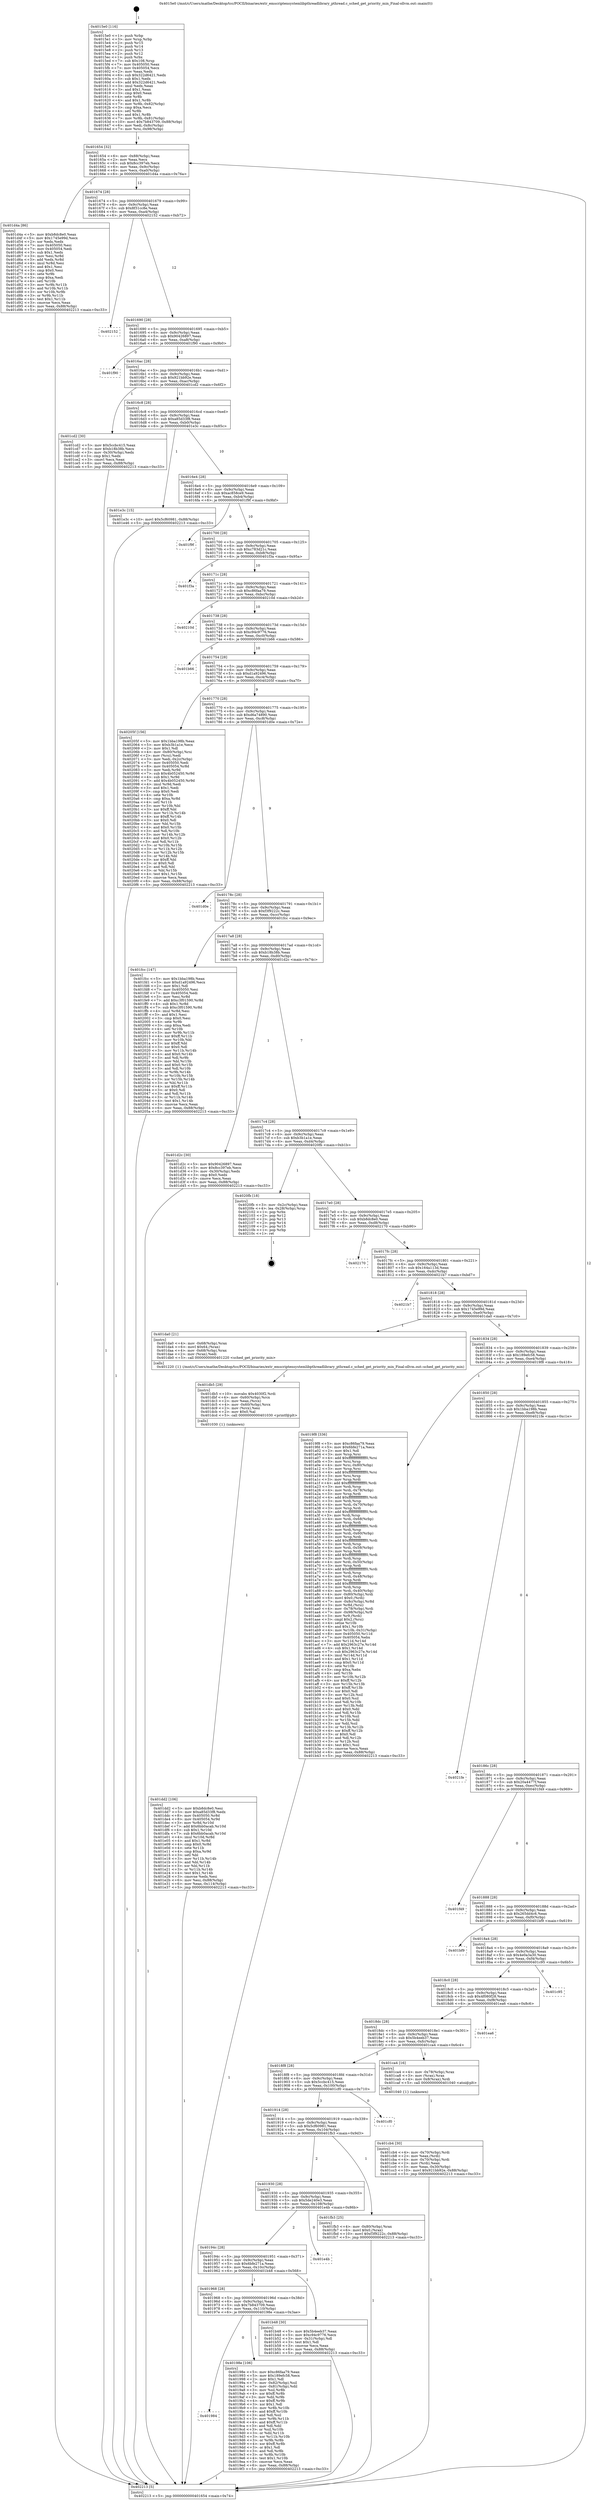 digraph "0x4015e0" {
  label = "0x4015e0 (/mnt/c/Users/mathe/Desktop/tcc/POCII/binaries/extr_emscriptensystemlibpthreadlibrary_pthread.c_sched_get_priority_min_Final-ollvm.out::main(0))"
  labelloc = "t"
  node[shape=record]

  Entry [label="",width=0.3,height=0.3,shape=circle,fillcolor=black,style=filled]
  "0x401654" [label="{
     0x401654 [32]\l
     | [instrs]\l
     &nbsp;&nbsp;0x401654 \<+6\>: mov -0x88(%rbp),%eax\l
     &nbsp;&nbsp;0x40165a \<+2\>: mov %eax,%ecx\l
     &nbsp;&nbsp;0x40165c \<+6\>: sub $0x8cc397eb,%ecx\l
     &nbsp;&nbsp;0x401662 \<+6\>: mov %eax,-0x9c(%rbp)\l
     &nbsp;&nbsp;0x401668 \<+6\>: mov %ecx,-0xa0(%rbp)\l
     &nbsp;&nbsp;0x40166e \<+6\>: je 0000000000401d4a \<main+0x76a\>\l
  }"]
  "0x401d4a" [label="{
     0x401d4a [86]\l
     | [instrs]\l
     &nbsp;&nbsp;0x401d4a \<+5\>: mov $0xb8dc8e0,%eax\l
     &nbsp;&nbsp;0x401d4f \<+5\>: mov $0x1745e99d,%ecx\l
     &nbsp;&nbsp;0x401d54 \<+2\>: xor %edx,%edx\l
     &nbsp;&nbsp;0x401d56 \<+7\>: mov 0x405050,%esi\l
     &nbsp;&nbsp;0x401d5d \<+7\>: mov 0x405054,%edi\l
     &nbsp;&nbsp;0x401d64 \<+3\>: sub $0x1,%edx\l
     &nbsp;&nbsp;0x401d67 \<+3\>: mov %esi,%r8d\l
     &nbsp;&nbsp;0x401d6a \<+3\>: add %edx,%r8d\l
     &nbsp;&nbsp;0x401d6d \<+4\>: imul %r8d,%esi\l
     &nbsp;&nbsp;0x401d71 \<+3\>: and $0x1,%esi\l
     &nbsp;&nbsp;0x401d74 \<+3\>: cmp $0x0,%esi\l
     &nbsp;&nbsp;0x401d77 \<+4\>: sete %r9b\l
     &nbsp;&nbsp;0x401d7b \<+3\>: cmp $0xa,%edi\l
     &nbsp;&nbsp;0x401d7e \<+4\>: setl %r10b\l
     &nbsp;&nbsp;0x401d82 \<+3\>: mov %r9b,%r11b\l
     &nbsp;&nbsp;0x401d85 \<+3\>: and %r10b,%r11b\l
     &nbsp;&nbsp;0x401d88 \<+3\>: xor %r10b,%r9b\l
     &nbsp;&nbsp;0x401d8b \<+3\>: or %r9b,%r11b\l
     &nbsp;&nbsp;0x401d8e \<+4\>: test $0x1,%r11b\l
     &nbsp;&nbsp;0x401d92 \<+3\>: cmovne %ecx,%eax\l
     &nbsp;&nbsp;0x401d95 \<+6\>: mov %eax,-0x88(%rbp)\l
     &nbsp;&nbsp;0x401d9b \<+5\>: jmp 0000000000402213 \<main+0xc33\>\l
  }"]
  "0x401674" [label="{
     0x401674 [28]\l
     | [instrs]\l
     &nbsp;&nbsp;0x401674 \<+5\>: jmp 0000000000401679 \<main+0x99\>\l
     &nbsp;&nbsp;0x401679 \<+6\>: mov -0x9c(%rbp),%eax\l
     &nbsp;&nbsp;0x40167f \<+5\>: sub $0x8f31cc8e,%eax\l
     &nbsp;&nbsp;0x401684 \<+6\>: mov %eax,-0xa4(%rbp)\l
     &nbsp;&nbsp;0x40168a \<+6\>: je 0000000000402152 \<main+0xb72\>\l
  }"]
  Exit [label="",width=0.3,height=0.3,shape=circle,fillcolor=black,style=filled,peripheries=2]
  "0x402152" [label="{
     0x402152\l
  }", style=dashed]
  "0x401690" [label="{
     0x401690 [28]\l
     | [instrs]\l
     &nbsp;&nbsp;0x401690 \<+5\>: jmp 0000000000401695 \<main+0xb5\>\l
     &nbsp;&nbsp;0x401695 \<+6\>: mov -0x9c(%rbp),%eax\l
     &nbsp;&nbsp;0x40169b \<+5\>: sub $0x90426897,%eax\l
     &nbsp;&nbsp;0x4016a0 \<+6\>: mov %eax,-0xa8(%rbp)\l
     &nbsp;&nbsp;0x4016a6 \<+6\>: je 0000000000401f90 \<main+0x9b0\>\l
  }"]
  "0x401dd2" [label="{
     0x401dd2 [106]\l
     | [instrs]\l
     &nbsp;&nbsp;0x401dd2 \<+5\>: mov $0xb8dc8e0,%esi\l
     &nbsp;&nbsp;0x401dd7 \<+5\>: mov $0xa85d33f8,%edx\l
     &nbsp;&nbsp;0x401ddc \<+8\>: mov 0x405050,%r8d\l
     &nbsp;&nbsp;0x401de4 \<+8\>: mov 0x405054,%r9d\l
     &nbsp;&nbsp;0x401dec \<+3\>: mov %r8d,%r10d\l
     &nbsp;&nbsp;0x401def \<+7\>: add $0x6bb0acab,%r10d\l
     &nbsp;&nbsp;0x401df6 \<+4\>: sub $0x1,%r10d\l
     &nbsp;&nbsp;0x401dfa \<+7\>: sub $0x6bb0acab,%r10d\l
     &nbsp;&nbsp;0x401e01 \<+4\>: imul %r10d,%r8d\l
     &nbsp;&nbsp;0x401e05 \<+4\>: and $0x1,%r8d\l
     &nbsp;&nbsp;0x401e09 \<+4\>: cmp $0x0,%r8d\l
     &nbsp;&nbsp;0x401e0d \<+4\>: sete %r11b\l
     &nbsp;&nbsp;0x401e11 \<+4\>: cmp $0xa,%r9d\l
     &nbsp;&nbsp;0x401e15 \<+3\>: setl %bl\l
     &nbsp;&nbsp;0x401e18 \<+3\>: mov %r11b,%r14b\l
     &nbsp;&nbsp;0x401e1b \<+3\>: and %bl,%r14b\l
     &nbsp;&nbsp;0x401e1e \<+3\>: xor %bl,%r11b\l
     &nbsp;&nbsp;0x401e21 \<+3\>: or %r11b,%r14b\l
     &nbsp;&nbsp;0x401e24 \<+4\>: test $0x1,%r14b\l
     &nbsp;&nbsp;0x401e28 \<+3\>: cmovne %edx,%esi\l
     &nbsp;&nbsp;0x401e2b \<+6\>: mov %esi,-0x88(%rbp)\l
     &nbsp;&nbsp;0x401e31 \<+6\>: mov %eax,-0x114(%rbp)\l
     &nbsp;&nbsp;0x401e37 \<+5\>: jmp 0000000000402213 \<main+0xc33\>\l
  }"]
  "0x401f90" [label="{
     0x401f90\l
  }", style=dashed]
  "0x4016ac" [label="{
     0x4016ac [28]\l
     | [instrs]\l
     &nbsp;&nbsp;0x4016ac \<+5\>: jmp 00000000004016b1 \<main+0xd1\>\l
     &nbsp;&nbsp;0x4016b1 \<+6\>: mov -0x9c(%rbp),%eax\l
     &nbsp;&nbsp;0x4016b7 \<+5\>: sub $0x921bb92e,%eax\l
     &nbsp;&nbsp;0x4016bc \<+6\>: mov %eax,-0xac(%rbp)\l
     &nbsp;&nbsp;0x4016c2 \<+6\>: je 0000000000401cd2 \<main+0x6f2\>\l
  }"]
  "0x401db5" [label="{
     0x401db5 [29]\l
     | [instrs]\l
     &nbsp;&nbsp;0x401db5 \<+10\>: movabs $0x4030f2,%rdi\l
     &nbsp;&nbsp;0x401dbf \<+4\>: mov -0x60(%rbp),%rcx\l
     &nbsp;&nbsp;0x401dc3 \<+2\>: mov %eax,(%rcx)\l
     &nbsp;&nbsp;0x401dc5 \<+4\>: mov -0x60(%rbp),%rcx\l
     &nbsp;&nbsp;0x401dc9 \<+2\>: mov (%rcx),%esi\l
     &nbsp;&nbsp;0x401dcb \<+2\>: mov $0x0,%al\l
     &nbsp;&nbsp;0x401dcd \<+5\>: call 0000000000401030 \<printf@plt\>\l
     | [calls]\l
     &nbsp;&nbsp;0x401030 \{1\} (unknown)\l
  }"]
  "0x401cd2" [label="{
     0x401cd2 [30]\l
     | [instrs]\l
     &nbsp;&nbsp;0x401cd2 \<+5\>: mov $0x5ccbc415,%eax\l
     &nbsp;&nbsp;0x401cd7 \<+5\>: mov $0xb18b38b,%ecx\l
     &nbsp;&nbsp;0x401cdc \<+3\>: mov -0x30(%rbp),%edx\l
     &nbsp;&nbsp;0x401cdf \<+3\>: cmp $0x1,%edx\l
     &nbsp;&nbsp;0x401ce2 \<+3\>: cmovl %ecx,%eax\l
     &nbsp;&nbsp;0x401ce5 \<+6\>: mov %eax,-0x88(%rbp)\l
     &nbsp;&nbsp;0x401ceb \<+5\>: jmp 0000000000402213 \<main+0xc33\>\l
  }"]
  "0x4016c8" [label="{
     0x4016c8 [28]\l
     | [instrs]\l
     &nbsp;&nbsp;0x4016c8 \<+5\>: jmp 00000000004016cd \<main+0xed\>\l
     &nbsp;&nbsp;0x4016cd \<+6\>: mov -0x9c(%rbp),%eax\l
     &nbsp;&nbsp;0x4016d3 \<+5\>: sub $0xa85d33f8,%eax\l
     &nbsp;&nbsp;0x4016d8 \<+6\>: mov %eax,-0xb0(%rbp)\l
     &nbsp;&nbsp;0x4016de \<+6\>: je 0000000000401e3c \<main+0x85c\>\l
  }"]
  "0x401cb4" [label="{
     0x401cb4 [30]\l
     | [instrs]\l
     &nbsp;&nbsp;0x401cb4 \<+4\>: mov -0x70(%rbp),%rdi\l
     &nbsp;&nbsp;0x401cb8 \<+2\>: mov %eax,(%rdi)\l
     &nbsp;&nbsp;0x401cba \<+4\>: mov -0x70(%rbp),%rdi\l
     &nbsp;&nbsp;0x401cbe \<+2\>: mov (%rdi),%eax\l
     &nbsp;&nbsp;0x401cc0 \<+3\>: mov %eax,-0x30(%rbp)\l
     &nbsp;&nbsp;0x401cc3 \<+10\>: movl $0x921bb92e,-0x88(%rbp)\l
     &nbsp;&nbsp;0x401ccd \<+5\>: jmp 0000000000402213 \<main+0xc33\>\l
  }"]
  "0x401e3c" [label="{
     0x401e3c [15]\l
     | [instrs]\l
     &nbsp;&nbsp;0x401e3c \<+10\>: movl $0x5cf60981,-0x88(%rbp)\l
     &nbsp;&nbsp;0x401e46 \<+5\>: jmp 0000000000402213 \<main+0xc33\>\l
  }"]
  "0x4016e4" [label="{
     0x4016e4 [28]\l
     | [instrs]\l
     &nbsp;&nbsp;0x4016e4 \<+5\>: jmp 00000000004016e9 \<main+0x109\>\l
     &nbsp;&nbsp;0x4016e9 \<+6\>: mov -0x9c(%rbp),%eax\l
     &nbsp;&nbsp;0x4016ef \<+5\>: sub $0xac858ce9,%eax\l
     &nbsp;&nbsp;0x4016f4 \<+6\>: mov %eax,-0xb4(%rbp)\l
     &nbsp;&nbsp;0x4016fa \<+6\>: je 0000000000401f9f \<main+0x9bf\>\l
  }"]
  "0x4015e0" [label="{
     0x4015e0 [116]\l
     | [instrs]\l
     &nbsp;&nbsp;0x4015e0 \<+1\>: push %rbp\l
     &nbsp;&nbsp;0x4015e1 \<+3\>: mov %rsp,%rbp\l
     &nbsp;&nbsp;0x4015e4 \<+2\>: push %r15\l
     &nbsp;&nbsp;0x4015e6 \<+2\>: push %r14\l
     &nbsp;&nbsp;0x4015e8 \<+2\>: push %r13\l
     &nbsp;&nbsp;0x4015ea \<+2\>: push %r12\l
     &nbsp;&nbsp;0x4015ec \<+1\>: push %rbx\l
     &nbsp;&nbsp;0x4015ed \<+7\>: sub $0x108,%rsp\l
     &nbsp;&nbsp;0x4015f4 \<+7\>: mov 0x405050,%eax\l
     &nbsp;&nbsp;0x4015fb \<+7\>: mov 0x405054,%ecx\l
     &nbsp;&nbsp;0x401602 \<+2\>: mov %eax,%edx\l
     &nbsp;&nbsp;0x401604 \<+6\>: sub $0x322d6421,%edx\l
     &nbsp;&nbsp;0x40160a \<+3\>: sub $0x1,%edx\l
     &nbsp;&nbsp;0x40160d \<+6\>: add $0x322d6421,%edx\l
     &nbsp;&nbsp;0x401613 \<+3\>: imul %edx,%eax\l
     &nbsp;&nbsp;0x401616 \<+3\>: and $0x1,%eax\l
     &nbsp;&nbsp;0x401619 \<+3\>: cmp $0x0,%eax\l
     &nbsp;&nbsp;0x40161c \<+4\>: sete %r8b\l
     &nbsp;&nbsp;0x401620 \<+4\>: and $0x1,%r8b\l
     &nbsp;&nbsp;0x401624 \<+7\>: mov %r8b,-0x82(%rbp)\l
     &nbsp;&nbsp;0x40162b \<+3\>: cmp $0xa,%ecx\l
     &nbsp;&nbsp;0x40162e \<+4\>: setl %r8b\l
     &nbsp;&nbsp;0x401632 \<+4\>: and $0x1,%r8b\l
     &nbsp;&nbsp;0x401636 \<+7\>: mov %r8b,-0x81(%rbp)\l
     &nbsp;&nbsp;0x40163d \<+10\>: movl $0x7b843709,-0x88(%rbp)\l
     &nbsp;&nbsp;0x401647 \<+6\>: mov %edi,-0x8c(%rbp)\l
     &nbsp;&nbsp;0x40164d \<+7\>: mov %rsi,-0x98(%rbp)\l
  }"]
  "0x401f9f" [label="{
     0x401f9f\l
  }", style=dashed]
  "0x401700" [label="{
     0x401700 [28]\l
     | [instrs]\l
     &nbsp;&nbsp;0x401700 \<+5\>: jmp 0000000000401705 \<main+0x125\>\l
     &nbsp;&nbsp;0x401705 \<+6\>: mov -0x9c(%rbp),%eax\l
     &nbsp;&nbsp;0x40170b \<+5\>: sub $0xc783d21c,%eax\l
     &nbsp;&nbsp;0x401710 \<+6\>: mov %eax,-0xb8(%rbp)\l
     &nbsp;&nbsp;0x401716 \<+6\>: je 0000000000401f3a \<main+0x95a\>\l
  }"]
  "0x402213" [label="{
     0x402213 [5]\l
     | [instrs]\l
     &nbsp;&nbsp;0x402213 \<+5\>: jmp 0000000000401654 \<main+0x74\>\l
  }"]
  "0x401f3a" [label="{
     0x401f3a\l
  }", style=dashed]
  "0x40171c" [label="{
     0x40171c [28]\l
     | [instrs]\l
     &nbsp;&nbsp;0x40171c \<+5\>: jmp 0000000000401721 \<main+0x141\>\l
     &nbsp;&nbsp;0x401721 \<+6\>: mov -0x9c(%rbp),%eax\l
     &nbsp;&nbsp;0x401727 \<+5\>: sub $0xc86faa79,%eax\l
     &nbsp;&nbsp;0x40172c \<+6\>: mov %eax,-0xbc(%rbp)\l
     &nbsp;&nbsp;0x401732 \<+6\>: je 000000000040210d \<main+0xb2d\>\l
  }"]
  "0x401984" [label="{
     0x401984\l
  }", style=dashed]
  "0x40210d" [label="{
     0x40210d\l
  }", style=dashed]
  "0x401738" [label="{
     0x401738 [28]\l
     | [instrs]\l
     &nbsp;&nbsp;0x401738 \<+5\>: jmp 000000000040173d \<main+0x15d\>\l
     &nbsp;&nbsp;0x40173d \<+6\>: mov -0x9c(%rbp),%eax\l
     &nbsp;&nbsp;0x401743 \<+5\>: sub $0xc94c9776,%eax\l
     &nbsp;&nbsp;0x401748 \<+6\>: mov %eax,-0xc0(%rbp)\l
     &nbsp;&nbsp;0x40174e \<+6\>: je 0000000000401b66 \<main+0x586\>\l
  }"]
  "0x40198e" [label="{
     0x40198e [106]\l
     | [instrs]\l
     &nbsp;&nbsp;0x40198e \<+5\>: mov $0xc86faa79,%eax\l
     &nbsp;&nbsp;0x401993 \<+5\>: mov $0x189efc58,%ecx\l
     &nbsp;&nbsp;0x401998 \<+2\>: mov $0x1,%dl\l
     &nbsp;&nbsp;0x40199a \<+7\>: mov -0x82(%rbp),%sil\l
     &nbsp;&nbsp;0x4019a1 \<+7\>: mov -0x81(%rbp),%dil\l
     &nbsp;&nbsp;0x4019a8 \<+3\>: mov %sil,%r8b\l
     &nbsp;&nbsp;0x4019ab \<+4\>: xor $0xff,%r8b\l
     &nbsp;&nbsp;0x4019af \<+3\>: mov %dil,%r9b\l
     &nbsp;&nbsp;0x4019b2 \<+4\>: xor $0xff,%r9b\l
     &nbsp;&nbsp;0x4019b6 \<+3\>: xor $0x1,%dl\l
     &nbsp;&nbsp;0x4019b9 \<+3\>: mov %r8b,%r10b\l
     &nbsp;&nbsp;0x4019bc \<+4\>: and $0xff,%r10b\l
     &nbsp;&nbsp;0x4019c0 \<+3\>: and %dl,%sil\l
     &nbsp;&nbsp;0x4019c3 \<+3\>: mov %r9b,%r11b\l
     &nbsp;&nbsp;0x4019c6 \<+4\>: and $0xff,%r11b\l
     &nbsp;&nbsp;0x4019ca \<+3\>: and %dl,%dil\l
     &nbsp;&nbsp;0x4019cd \<+3\>: or %sil,%r10b\l
     &nbsp;&nbsp;0x4019d0 \<+3\>: or %dil,%r11b\l
     &nbsp;&nbsp;0x4019d3 \<+3\>: xor %r11b,%r10b\l
     &nbsp;&nbsp;0x4019d6 \<+3\>: or %r9b,%r8b\l
     &nbsp;&nbsp;0x4019d9 \<+4\>: xor $0xff,%r8b\l
     &nbsp;&nbsp;0x4019dd \<+3\>: or $0x1,%dl\l
     &nbsp;&nbsp;0x4019e0 \<+3\>: and %dl,%r8b\l
     &nbsp;&nbsp;0x4019e3 \<+3\>: or %r8b,%r10b\l
     &nbsp;&nbsp;0x4019e6 \<+4\>: test $0x1,%r10b\l
     &nbsp;&nbsp;0x4019ea \<+3\>: cmovne %ecx,%eax\l
     &nbsp;&nbsp;0x4019ed \<+6\>: mov %eax,-0x88(%rbp)\l
     &nbsp;&nbsp;0x4019f3 \<+5\>: jmp 0000000000402213 \<main+0xc33\>\l
  }"]
  "0x401b66" [label="{
     0x401b66\l
  }", style=dashed]
  "0x401754" [label="{
     0x401754 [28]\l
     | [instrs]\l
     &nbsp;&nbsp;0x401754 \<+5\>: jmp 0000000000401759 \<main+0x179\>\l
     &nbsp;&nbsp;0x401759 \<+6\>: mov -0x9c(%rbp),%eax\l
     &nbsp;&nbsp;0x40175f \<+5\>: sub $0xd1a92496,%eax\l
     &nbsp;&nbsp;0x401764 \<+6\>: mov %eax,-0xc4(%rbp)\l
     &nbsp;&nbsp;0x40176a \<+6\>: je 000000000040205f \<main+0xa7f\>\l
  }"]
  "0x401968" [label="{
     0x401968 [28]\l
     | [instrs]\l
     &nbsp;&nbsp;0x401968 \<+5\>: jmp 000000000040196d \<main+0x38d\>\l
     &nbsp;&nbsp;0x40196d \<+6\>: mov -0x9c(%rbp),%eax\l
     &nbsp;&nbsp;0x401973 \<+5\>: sub $0x7b843709,%eax\l
     &nbsp;&nbsp;0x401978 \<+6\>: mov %eax,-0x110(%rbp)\l
     &nbsp;&nbsp;0x40197e \<+6\>: je 000000000040198e \<main+0x3ae\>\l
  }"]
  "0x40205f" [label="{
     0x40205f [156]\l
     | [instrs]\l
     &nbsp;&nbsp;0x40205f \<+5\>: mov $0x1bba198b,%eax\l
     &nbsp;&nbsp;0x402064 \<+5\>: mov $0xb3b1a1e,%ecx\l
     &nbsp;&nbsp;0x402069 \<+2\>: mov $0x1,%dl\l
     &nbsp;&nbsp;0x40206b \<+4\>: mov -0x80(%rbp),%rsi\l
     &nbsp;&nbsp;0x40206f \<+2\>: mov (%rsi),%edi\l
     &nbsp;&nbsp;0x402071 \<+3\>: mov %edi,-0x2c(%rbp)\l
     &nbsp;&nbsp;0x402074 \<+7\>: mov 0x405050,%edi\l
     &nbsp;&nbsp;0x40207b \<+8\>: mov 0x405054,%r8d\l
     &nbsp;&nbsp;0x402083 \<+3\>: mov %edi,%r9d\l
     &nbsp;&nbsp;0x402086 \<+7\>: sub $0x4b052450,%r9d\l
     &nbsp;&nbsp;0x40208d \<+4\>: sub $0x1,%r9d\l
     &nbsp;&nbsp;0x402091 \<+7\>: add $0x4b052450,%r9d\l
     &nbsp;&nbsp;0x402098 \<+4\>: imul %r9d,%edi\l
     &nbsp;&nbsp;0x40209c \<+3\>: and $0x1,%edi\l
     &nbsp;&nbsp;0x40209f \<+3\>: cmp $0x0,%edi\l
     &nbsp;&nbsp;0x4020a2 \<+4\>: sete %r10b\l
     &nbsp;&nbsp;0x4020a6 \<+4\>: cmp $0xa,%r8d\l
     &nbsp;&nbsp;0x4020aa \<+4\>: setl %r11b\l
     &nbsp;&nbsp;0x4020ae \<+3\>: mov %r10b,%bl\l
     &nbsp;&nbsp;0x4020b1 \<+3\>: xor $0xff,%bl\l
     &nbsp;&nbsp;0x4020b4 \<+3\>: mov %r11b,%r14b\l
     &nbsp;&nbsp;0x4020b7 \<+4\>: xor $0xff,%r14b\l
     &nbsp;&nbsp;0x4020bb \<+3\>: xor $0x0,%dl\l
     &nbsp;&nbsp;0x4020be \<+3\>: mov %bl,%r15b\l
     &nbsp;&nbsp;0x4020c1 \<+4\>: and $0x0,%r15b\l
     &nbsp;&nbsp;0x4020c5 \<+3\>: and %dl,%r10b\l
     &nbsp;&nbsp;0x4020c8 \<+3\>: mov %r14b,%r12b\l
     &nbsp;&nbsp;0x4020cb \<+4\>: and $0x0,%r12b\l
     &nbsp;&nbsp;0x4020cf \<+3\>: and %dl,%r11b\l
     &nbsp;&nbsp;0x4020d2 \<+3\>: or %r10b,%r15b\l
     &nbsp;&nbsp;0x4020d5 \<+3\>: or %r11b,%r12b\l
     &nbsp;&nbsp;0x4020d8 \<+3\>: xor %r12b,%r15b\l
     &nbsp;&nbsp;0x4020db \<+3\>: or %r14b,%bl\l
     &nbsp;&nbsp;0x4020de \<+3\>: xor $0xff,%bl\l
     &nbsp;&nbsp;0x4020e1 \<+3\>: or $0x0,%dl\l
     &nbsp;&nbsp;0x4020e4 \<+2\>: and %dl,%bl\l
     &nbsp;&nbsp;0x4020e6 \<+3\>: or %bl,%r15b\l
     &nbsp;&nbsp;0x4020e9 \<+4\>: test $0x1,%r15b\l
     &nbsp;&nbsp;0x4020ed \<+3\>: cmovne %ecx,%eax\l
     &nbsp;&nbsp;0x4020f0 \<+6\>: mov %eax,-0x88(%rbp)\l
     &nbsp;&nbsp;0x4020f6 \<+5\>: jmp 0000000000402213 \<main+0xc33\>\l
  }"]
  "0x401770" [label="{
     0x401770 [28]\l
     | [instrs]\l
     &nbsp;&nbsp;0x401770 \<+5\>: jmp 0000000000401775 \<main+0x195\>\l
     &nbsp;&nbsp;0x401775 \<+6\>: mov -0x9c(%rbp),%eax\l
     &nbsp;&nbsp;0x40177b \<+5\>: sub $0xd6a74890,%eax\l
     &nbsp;&nbsp;0x401780 \<+6\>: mov %eax,-0xc8(%rbp)\l
     &nbsp;&nbsp;0x401786 \<+6\>: je 0000000000401d0e \<main+0x72e\>\l
  }"]
  "0x401b48" [label="{
     0x401b48 [30]\l
     | [instrs]\l
     &nbsp;&nbsp;0x401b48 \<+5\>: mov $0x5b4eeb37,%eax\l
     &nbsp;&nbsp;0x401b4d \<+5\>: mov $0xc94c9776,%ecx\l
     &nbsp;&nbsp;0x401b52 \<+3\>: mov -0x31(%rbp),%dl\l
     &nbsp;&nbsp;0x401b55 \<+3\>: test $0x1,%dl\l
     &nbsp;&nbsp;0x401b58 \<+3\>: cmovne %ecx,%eax\l
     &nbsp;&nbsp;0x401b5b \<+6\>: mov %eax,-0x88(%rbp)\l
     &nbsp;&nbsp;0x401b61 \<+5\>: jmp 0000000000402213 \<main+0xc33\>\l
  }"]
  "0x401d0e" [label="{
     0x401d0e\l
  }", style=dashed]
  "0x40178c" [label="{
     0x40178c [28]\l
     | [instrs]\l
     &nbsp;&nbsp;0x40178c \<+5\>: jmp 0000000000401791 \<main+0x1b1\>\l
     &nbsp;&nbsp;0x401791 \<+6\>: mov -0x9c(%rbp),%eax\l
     &nbsp;&nbsp;0x401797 \<+5\>: sub $0xf3f9222c,%eax\l
     &nbsp;&nbsp;0x40179c \<+6\>: mov %eax,-0xcc(%rbp)\l
     &nbsp;&nbsp;0x4017a2 \<+6\>: je 0000000000401fcc \<main+0x9ec\>\l
  }"]
  "0x40194c" [label="{
     0x40194c [28]\l
     | [instrs]\l
     &nbsp;&nbsp;0x40194c \<+5\>: jmp 0000000000401951 \<main+0x371\>\l
     &nbsp;&nbsp;0x401951 \<+6\>: mov -0x9c(%rbp),%eax\l
     &nbsp;&nbsp;0x401957 \<+5\>: sub $0x6bfe271a,%eax\l
     &nbsp;&nbsp;0x40195c \<+6\>: mov %eax,-0x10c(%rbp)\l
     &nbsp;&nbsp;0x401962 \<+6\>: je 0000000000401b48 \<main+0x568\>\l
  }"]
  "0x401fcc" [label="{
     0x401fcc [147]\l
     | [instrs]\l
     &nbsp;&nbsp;0x401fcc \<+5\>: mov $0x1bba198b,%eax\l
     &nbsp;&nbsp;0x401fd1 \<+5\>: mov $0xd1a92496,%ecx\l
     &nbsp;&nbsp;0x401fd6 \<+2\>: mov $0x1,%dl\l
     &nbsp;&nbsp;0x401fd8 \<+7\>: mov 0x405050,%esi\l
     &nbsp;&nbsp;0x401fdf \<+7\>: mov 0x405054,%edi\l
     &nbsp;&nbsp;0x401fe6 \<+3\>: mov %esi,%r8d\l
     &nbsp;&nbsp;0x401fe9 \<+7\>: add $0xc3f01590,%r8d\l
     &nbsp;&nbsp;0x401ff0 \<+4\>: sub $0x1,%r8d\l
     &nbsp;&nbsp;0x401ff4 \<+7\>: sub $0xc3f01590,%r8d\l
     &nbsp;&nbsp;0x401ffb \<+4\>: imul %r8d,%esi\l
     &nbsp;&nbsp;0x401fff \<+3\>: and $0x1,%esi\l
     &nbsp;&nbsp;0x402002 \<+3\>: cmp $0x0,%esi\l
     &nbsp;&nbsp;0x402005 \<+4\>: sete %r9b\l
     &nbsp;&nbsp;0x402009 \<+3\>: cmp $0xa,%edi\l
     &nbsp;&nbsp;0x40200c \<+4\>: setl %r10b\l
     &nbsp;&nbsp;0x402010 \<+3\>: mov %r9b,%r11b\l
     &nbsp;&nbsp;0x402013 \<+4\>: xor $0xff,%r11b\l
     &nbsp;&nbsp;0x402017 \<+3\>: mov %r10b,%bl\l
     &nbsp;&nbsp;0x40201a \<+3\>: xor $0xff,%bl\l
     &nbsp;&nbsp;0x40201d \<+3\>: xor $0x0,%dl\l
     &nbsp;&nbsp;0x402020 \<+3\>: mov %r11b,%r14b\l
     &nbsp;&nbsp;0x402023 \<+4\>: and $0x0,%r14b\l
     &nbsp;&nbsp;0x402027 \<+3\>: and %dl,%r9b\l
     &nbsp;&nbsp;0x40202a \<+3\>: mov %bl,%r15b\l
     &nbsp;&nbsp;0x40202d \<+4\>: and $0x0,%r15b\l
     &nbsp;&nbsp;0x402031 \<+3\>: and %dl,%r10b\l
     &nbsp;&nbsp;0x402034 \<+3\>: or %r9b,%r14b\l
     &nbsp;&nbsp;0x402037 \<+3\>: or %r10b,%r15b\l
     &nbsp;&nbsp;0x40203a \<+3\>: xor %r15b,%r14b\l
     &nbsp;&nbsp;0x40203d \<+3\>: or %bl,%r11b\l
     &nbsp;&nbsp;0x402040 \<+4\>: xor $0xff,%r11b\l
     &nbsp;&nbsp;0x402044 \<+3\>: or $0x0,%dl\l
     &nbsp;&nbsp;0x402047 \<+3\>: and %dl,%r11b\l
     &nbsp;&nbsp;0x40204a \<+3\>: or %r11b,%r14b\l
     &nbsp;&nbsp;0x40204d \<+4\>: test $0x1,%r14b\l
     &nbsp;&nbsp;0x402051 \<+3\>: cmovne %ecx,%eax\l
     &nbsp;&nbsp;0x402054 \<+6\>: mov %eax,-0x88(%rbp)\l
     &nbsp;&nbsp;0x40205a \<+5\>: jmp 0000000000402213 \<main+0xc33\>\l
  }"]
  "0x4017a8" [label="{
     0x4017a8 [28]\l
     | [instrs]\l
     &nbsp;&nbsp;0x4017a8 \<+5\>: jmp 00000000004017ad \<main+0x1cd\>\l
     &nbsp;&nbsp;0x4017ad \<+6\>: mov -0x9c(%rbp),%eax\l
     &nbsp;&nbsp;0x4017b3 \<+5\>: sub $0xb18b38b,%eax\l
     &nbsp;&nbsp;0x4017b8 \<+6\>: mov %eax,-0xd0(%rbp)\l
     &nbsp;&nbsp;0x4017be \<+6\>: je 0000000000401d2c \<main+0x74c\>\l
  }"]
  "0x401e4b" [label="{
     0x401e4b\l
  }", style=dashed]
  "0x401d2c" [label="{
     0x401d2c [30]\l
     | [instrs]\l
     &nbsp;&nbsp;0x401d2c \<+5\>: mov $0x90426897,%eax\l
     &nbsp;&nbsp;0x401d31 \<+5\>: mov $0x8cc397eb,%ecx\l
     &nbsp;&nbsp;0x401d36 \<+3\>: mov -0x30(%rbp),%edx\l
     &nbsp;&nbsp;0x401d39 \<+3\>: cmp $0x0,%edx\l
     &nbsp;&nbsp;0x401d3c \<+3\>: cmove %ecx,%eax\l
     &nbsp;&nbsp;0x401d3f \<+6\>: mov %eax,-0x88(%rbp)\l
     &nbsp;&nbsp;0x401d45 \<+5\>: jmp 0000000000402213 \<main+0xc33\>\l
  }"]
  "0x4017c4" [label="{
     0x4017c4 [28]\l
     | [instrs]\l
     &nbsp;&nbsp;0x4017c4 \<+5\>: jmp 00000000004017c9 \<main+0x1e9\>\l
     &nbsp;&nbsp;0x4017c9 \<+6\>: mov -0x9c(%rbp),%eax\l
     &nbsp;&nbsp;0x4017cf \<+5\>: sub $0xb3b1a1e,%eax\l
     &nbsp;&nbsp;0x4017d4 \<+6\>: mov %eax,-0xd4(%rbp)\l
     &nbsp;&nbsp;0x4017da \<+6\>: je 00000000004020fb \<main+0xb1b\>\l
  }"]
  "0x401930" [label="{
     0x401930 [28]\l
     | [instrs]\l
     &nbsp;&nbsp;0x401930 \<+5\>: jmp 0000000000401935 \<main+0x355\>\l
     &nbsp;&nbsp;0x401935 \<+6\>: mov -0x9c(%rbp),%eax\l
     &nbsp;&nbsp;0x40193b \<+5\>: sub $0x5de240e3,%eax\l
     &nbsp;&nbsp;0x401940 \<+6\>: mov %eax,-0x108(%rbp)\l
     &nbsp;&nbsp;0x401946 \<+6\>: je 0000000000401e4b \<main+0x86b\>\l
  }"]
  "0x4020fb" [label="{
     0x4020fb [18]\l
     | [instrs]\l
     &nbsp;&nbsp;0x4020fb \<+3\>: mov -0x2c(%rbp),%eax\l
     &nbsp;&nbsp;0x4020fe \<+4\>: lea -0x28(%rbp),%rsp\l
     &nbsp;&nbsp;0x402102 \<+1\>: pop %rbx\l
     &nbsp;&nbsp;0x402103 \<+2\>: pop %r12\l
     &nbsp;&nbsp;0x402105 \<+2\>: pop %r13\l
     &nbsp;&nbsp;0x402107 \<+2\>: pop %r14\l
     &nbsp;&nbsp;0x402109 \<+2\>: pop %r15\l
     &nbsp;&nbsp;0x40210b \<+1\>: pop %rbp\l
     &nbsp;&nbsp;0x40210c \<+1\>: ret\l
  }"]
  "0x4017e0" [label="{
     0x4017e0 [28]\l
     | [instrs]\l
     &nbsp;&nbsp;0x4017e0 \<+5\>: jmp 00000000004017e5 \<main+0x205\>\l
     &nbsp;&nbsp;0x4017e5 \<+6\>: mov -0x9c(%rbp),%eax\l
     &nbsp;&nbsp;0x4017eb \<+5\>: sub $0xb8dc8e0,%eax\l
     &nbsp;&nbsp;0x4017f0 \<+6\>: mov %eax,-0xd8(%rbp)\l
     &nbsp;&nbsp;0x4017f6 \<+6\>: je 0000000000402170 \<main+0xb90\>\l
  }"]
  "0x401fb3" [label="{
     0x401fb3 [25]\l
     | [instrs]\l
     &nbsp;&nbsp;0x401fb3 \<+4\>: mov -0x80(%rbp),%rax\l
     &nbsp;&nbsp;0x401fb7 \<+6\>: movl $0x0,(%rax)\l
     &nbsp;&nbsp;0x401fbd \<+10\>: movl $0xf3f9222c,-0x88(%rbp)\l
     &nbsp;&nbsp;0x401fc7 \<+5\>: jmp 0000000000402213 \<main+0xc33\>\l
  }"]
  "0x402170" [label="{
     0x402170\l
  }", style=dashed]
  "0x4017fc" [label="{
     0x4017fc [28]\l
     | [instrs]\l
     &nbsp;&nbsp;0x4017fc \<+5\>: jmp 0000000000401801 \<main+0x221\>\l
     &nbsp;&nbsp;0x401801 \<+6\>: mov -0x9c(%rbp),%eax\l
     &nbsp;&nbsp;0x401807 \<+5\>: sub $0x164a113d,%eax\l
     &nbsp;&nbsp;0x40180c \<+6\>: mov %eax,-0xdc(%rbp)\l
     &nbsp;&nbsp;0x401812 \<+6\>: je 00000000004021b7 \<main+0xbd7\>\l
  }"]
  "0x401914" [label="{
     0x401914 [28]\l
     | [instrs]\l
     &nbsp;&nbsp;0x401914 \<+5\>: jmp 0000000000401919 \<main+0x339\>\l
     &nbsp;&nbsp;0x401919 \<+6\>: mov -0x9c(%rbp),%eax\l
     &nbsp;&nbsp;0x40191f \<+5\>: sub $0x5cf60981,%eax\l
     &nbsp;&nbsp;0x401924 \<+6\>: mov %eax,-0x104(%rbp)\l
     &nbsp;&nbsp;0x40192a \<+6\>: je 0000000000401fb3 \<main+0x9d3\>\l
  }"]
  "0x4021b7" [label="{
     0x4021b7\l
  }", style=dashed]
  "0x401818" [label="{
     0x401818 [28]\l
     | [instrs]\l
     &nbsp;&nbsp;0x401818 \<+5\>: jmp 000000000040181d \<main+0x23d\>\l
     &nbsp;&nbsp;0x40181d \<+6\>: mov -0x9c(%rbp),%eax\l
     &nbsp;&nbsp;0x401823 \<+5\>: sub $0x1745e99d,%eax\l
     &nbsp;&nbsp;0x401828 \<+6\>: mov %eax,-0xe0(%rbp)\l
     &nbsp;&nbsp;0x40182e \<+6\>: je 0000000000401da0 \<main+0x7c0\>\l
  }"]
  "0x401cf0" [label="{
     0x401cf0\l
  }", style=dashed]
  "0x401da0" [label="{
     0x401da0 [21]\l
     | [instrs]\l
     &nbsp;&nbsp;0x401da0 \<+4\>: mov -0x68(%rbp),%rax\l
     &nbsp;&nbsp;0x401da4 \<+6\>: movl $0x64,(%rax)\l
     &nbsp;&nbsp;0x401daa \<+4\>: mov -0x68(%rbp),%rax\l
     &nbsp;&nbsp;0x401dae \<+2\>: mov (%rax),%edi\l
     &nbsp;&nbsp;0x401db0 \<+5\>: call 0000000000401220 \<sched_get_priority_min\>\l
     | [calls]\l
     &nbsp;&nbsp;0x401220 \{1\} (/mnt/c/Users/mathe/Desktop/tcc/POCII/binaries/extr_emscriptensystemlibpthreadlibrary_pthread.c_sched_get_priority_min_Final-ollvm.out::sched_get_priority_min)\l
  }"]
  "0x401834" [label="{
     0x401834 [28]\l
     | [instrs]\l
     &nbsp;&nbsp;0x401834 \<+5\>: jmp 0000000000401839 \<main+0x259\>\l
     &nbsp;&nbsp;0x401839 \<+6\>: mov -0x9c(%rbp),%eax\l
     &nbsp;&nbsp;0x40183f \<+5\>: sub $0x189efc58,%eax\l
     &nbsp;&nbsp;0x401844 \<+6\>: mov %eax,-0xe4(%rbp)\l
     &nbsp;&nbsp;0x40184a \<+6\>: je 00000000004019f8 \<main+0x418\>\l
  }"]
  "0x4018f8" [label="{
     0x4018f8 [28]\l
     | [instrs]\l
     &nbsp;&nbsp;0x4018f8 \<+5\>: jmp 00000000004018fd \<main+0x31d\>\l
     &nbsp;&nbsp;0x4018fd \<+6\>: mov -0x9c(%rbp),%eax\l
     &nbsp;&nbsp;0x401903 \<+5\>: sub $0x5ccbc415,%eax\l
     &nbsp;&nbsp;0x401908 \<+6\>: mov %eax,-0x100(%rbp)\l
     &nbsp;&nbsp;0x40190e \<+6\>: je 0000000000401cf0 \<main+0x710\>\l
  }"]
  "0x4019f8" [label="{
     0x4019f8 [336]\l
     | [instrs]\l
     &nbsp;&nbsp;0x4019f8 \<+5\>: mov $0xc86faa79,%eax\l
     &nbsp;&nbsp;0x4019fd \<+5\>: mov $0x6bfe271a,%ecx\l
     &nbsp;&nbsp;0x401a02 \<+2\>: mov $0x1,%dl\l
     &nbsp;&nbsp;0x401a04 \<+3\>: mov %rsp,%rsi\l
     &nbsp;&nbsp;0x401a07 \<+4\>: add $0xfffffffffffffff0,%rsi\l
     &nbsp;&nbsp;0x401a0b \<+3\>: mov %rsi,%rsp\l
     &nbsp;&nbsp;0x401a0e \<+4\>: mov %rsi,-0x80(%rbp)\l
     &nbsp;&nbsp;0x401a12 \<+3\>: mov %rsp,%rsi\l
     &nbsp;&nbsp;0x401a15 \<+4\>: add $0xfffffffffffffff0,%rsi\l
     &nbsp;&nbsp;0x401a19 \<+3\>: mov %rsi,%rsp\l
     &nbsp;&nbsp;0x401a1c \<+3\>: mov %rsp,%rdi\l
     &nbsp;&nbsp;0x401a1f \<+4\>: add $0xfffffffffffffff0,%rdi\l
     &nbsp;&nbsp;0x401a23 \<+3\>: mov %rdi,%rsp\l
     &nbsp;&nbsp;0x401a26 \<+4\>: mov %rdi,-0x78(%rbp)\l
     &nbsp;&nbsp;0x401a2a \<+3\>: mov %rsp,%rdi\l
     &nbsp;&nbsp;0x401a2d \<+4\>: add $0xfffffffffffffff0,%rdi\l
     &nbsp;&nbsp;0x401a31 \<+3\>: mov %rdi,%rsp\l
     &nbsp;&nbsp;0x401a34 \<+4\>: mov %rdi,-0x70(%rbp)\l
     &nbsp;&nbsp;0x401a38 \<+3\>: mov %rsp,%rdi\l
     &nbsp;&nbsp;0x401a3b \<+4\>: add $0xfffffffffffffff0,%rdi\l
     &nbsp;&nbsp;0x401a3f \<+3\>: mov %rdi,%rsp\l
     &nbsp;&nbsp;0x401a42 \<+4\>: mov %rdi,-0x68(%rbp)\l
     &nbsp;&nbsp;0x401a46 \<+3\>: mov %rsp,%rdi\l
     &nbsp;&nbsp;0x401a49 \<+4\>: add $0xfffffffffffffff0,%rdi\l
     &nbsp;&nbsp;0x401a4d \<+3\>: mov %rdi,%rsp\l
     &nbsp;&nbsp;0x401a50 \<+4\>: mov %rdi,-0x60(%rbp)\l
     &nbsp;&nbsp;0x401a54 \<+3\>: mov %rsp,%rdi\l
     &nbsp;&nbsp;0x401a57 \<+4\>: add $0xfffffffffffffff0,%rdi\l
     &nbsp;&nbsp;0x401a5b \<+3\>: mov %rdi,%rsp\l
     &nbsp;&nbsp;0x401a5e \<+4\>: mov %rdi,-0x58(%rbp)\l
     &nbsp;&nbsp;0x401a62 \<+3\>: mov %rsp,%rdi\l
     &nbsp;&nbsp;0x401a65 \<+4\>: add $0xfffffffffffffff0,%rdi\l
     &nbsp;&nbsp;0x401a69 \<+3\>: mov %rdi,%rsp\l
     &nbsp;&nbsp;0x401a6c \<+4\>: mov %rdi,-0x50(%rbp)\l
     &nbsp;&nbsp;0x401a70 \<+3\>: mov %rsp,%rdi\l
     &nbsp;&nbsp;0x401a73 \<+4\>: add $0xfffffffffffffff0,%rdi\l
     &nbsp;&nbsp;0x401a77 \<+3\>: mov %rdi,%rsp\l
     &nbsp;&nbsp;0x401a7a \<+4\>: mov %rdi,-0x48(%rbp)\l
     &nbsp;&nbsp;0x401a7e \<+3\>: mov %rsp,%rdi\l
     &nbsp;&nbsp;0x401a81 \<+4\>: add $0xfffffffffffffff0,%rdi\l
     &nbsp;&nbsp;0x401a85 \<+3\>: mov %rdi,%rsp\l
     &nbsp;&nbsp;0x401a88 \<+4\>: mov %rdi,-0x40(%rbp)\l
     &nbsp;&nbsp;0x401a8c \<+4\>: mov -0x80(%rbp),%rdi\l
     &nbsp;&nbsp;0x401a90 \<+6\>: movl $0x0,(%rdi)\l
     &nbsp;&nbsp;0x401a96 \<+7\>: mov -0x8c(%rbp),%r8d\l
     &nbsp;&nbsp;0x401a9d \<+3\>: mov %r8d,(%rsi)\l
     &nbsp;&nbsp;0x401aa0 \<+4\>: mov -0x78(%rbp),%rdi\l
     &nbsp;&nbsp;0x401aa4 \<+7\>: mov -0x98(%rbp),%r9\l
     &nbsp;&nbsp;0x401aab \<+3\>: mov %r9,(%rdi)\l
     &nbsp;&nbsp;0x401aae \<+3\>: cmpl $0x2,(%rsi)\l
     &nbsp;&nbsp;0x401ab1 \<+4\>: setne %r10b\l
     &nbsp;&nbsp;0x401ab5 \<+4\>: and $0x1,%r10b\l
     &nbsp;&nbsp;0x401ab9 \<+4\>: mov %r10b,-0x31(%rbp)\l
     &nbsp;&nbsp;0x401abd \<+8\>: mov 0x405050,%r11d\l
     &nbsp;&nbsp;0x401ac5 \<+7\>: mov 0x405054,%ebx\l
     &nbsp;&nbsp;0x401acc \<+3\>: mov %r11d,%r14d\l
     &nbsp;&nbsp;0x401acf \<+7\>: add $0x2963c27e,%r14d\l
     &nbsp;&nbsp;0x401ad6 \<+4\>: sub $0x1,%r14d\l
     &nbsp;&nbsp;0x401ada \<+7\>: sub $0x2963c27e,%r14d\l
     &nbsp;&nbsp;0x401ae1 \<+4\>: imul %r14d,%r11d\l
     &nbsp;&nbsp;0x401ae5 \<+4\>: and $0x1,%r11d\l
     &nbsp;&nbsp;0x401ae9 \<+4\>: cmp $0x0,%r11d\l
     &nbsp;&nbsp;0x401aed \<+4\>: sete %r10b\l
     &nbsp;&nbsp;0x401af1 \<+3\>: cmp $0xa,%ebx\l
     &nbsp;&nbsp;0x401af4 \<+4\>: setl %r15b\l
     &nbsp;&nbsp;0x401af8 \<+3\>: mov %r10b,%r12b\l
     &nbsp;&nbsp;0x401afb \<+4\>: xor $0xff,%r12b\l
     &nbsp;&nbsp;0x401aff \<+3\>: mov %r15b,%r13b\l
     &nbsp;&nbsp;0x401b02 \<+4\>: xor $0xff,%r13b\l
     &nbsp;&nbsp;0x401b06 \<+3\>: xor $0x0,%dl\l
     &nbsp;&nbsp;0x401b09 \<+3\>: mov %r12b,%sil\l
     &nbsp;&nbsp;0x401b0c \<+4\>: and $0x0,%sil\l
     &nbsp;&nbsp;0x401b10 \<+3\>: and %dl,%r10b\l
     &nbsp;&nbsp;0x401b13 \<+3\>: mov %r13b,%dil\l
     &nbsp;&nbsp;0x401b16 \<+4\>: and $0x0,%dil\l
     &nbsp;&nbsp;0x401b1a \<+3\>: and %dl,%r15b\l
     &nbsp;&nbsp;0x401b1d \<+3\>: or %r10b,%sil\l
     &nbsp;&nbsp;0x401b20 \<+3\>: or %r15b,%dil\l
     &nbsp;&nbsp;0x401b23 \<+3\>: xor %dil,%sil\l
     &nbsp;&nbsp;0x401b26 \<+3\>: or %r13b,%r12b\l
     &nbsp;&nbsp;0x401b29 \<+4\>: xor $0xff,%r12b\l
     &nbsp;&nbsp;0x401b2d \<+3\>: or $0x0,%dl\l
     &nbsp;&nbsp;0x401b30 \<+3\>: and %dl,%r12b\l
     &nbsp;&nbsp;0x401b33 \<+3\>: or %r12b,%sil\l
     &nbsp;&nbsp;0x401b36 \<+4\>: test $0x1,%sil\l
     &nbsp;&nbsp;0x401b3a \<+3\>: cmovne %ecx,%eax\l
     &nbsp;&nbsp;0x401b3d \<+6\>: mov %eax,-0x88(%rbp)\l
     &nbsp;&nbsp;0x401b43 \<+5\>: jmp 0000000000402213 \<main+0xc33\>\l
  }"]
  "0x401850" [label="{
     0x401850 [28]\l
     | [instrs]\l
     &nbsp;&nbsp;0x401850 \<+5\>: jmp 0000000000401855 \<main+0x275\>\l
     &nbsp;&nbsp;0x401855 \<+6\>: mov -0x9c(%rbp),%eax\l
     &nbsp;&nbsp;0x40185b \<+5\>: sub $0x1bba198b,%eax\l
     &nbsp;&nbsp;0x401860 \<+6\>: mov %eax,-0xe8(%rbp)\l
     &nbsp;&nbsp;0x401866 \<+6\>: je 00000000004021fe \<main+0xc1e\>\l
  }"]
  "0x401ca4" [label="{
     0x401ca4 [16]\l
     | [instrs]\l
     &nbsp;&nbsp;0x401ca4 \<+4\>: mov -0x78(%rbp),%rax\l
     &nbsp;&nbsp;0x401ca8 \<+3\>: mov (%rax),%rax\l
     &nbsp;&nbsp;0x401cab \<+4\>: mov 0x8(%rax),%rdi\l
     &nbsp;&nbsp;0x401caf \<+5\>: call 0000000000401040 \<atoi@plt\>\l
     | [calls]\l
     &nbsp;&nbsp;0x401040 \{1\} (unknown)\l
  }"]
  "0x4021fe" [label="{
     0x4021fe\l
  }", style=dashed]
  "0x40186c" [label="{
     0x40186c [28]\l
     | [instrs]\l
     &nbsp;&nbsp;0x40186c \<+5\>: jmp 0000000000401871 \<main+0x291\>\l
     &nbsp;&nbsp;0x401871 \<+6\>: mov -0x9c(%rbp),%eax\l
     &nbsp;&nbsp;0x401877 \<+5\>: sub $0x20a4477f,%eax\l
     &nbsp;&nbsp;0x40187c \<+6\>: mov %eax,-0xec(%rbp)\l
     &nbsp;&nbsp;0x401882 \<+6\>: je 0000000000401f49 \<main+0x969\>\l
  }"]
  "0x4018dc" [label="{
     0x4018dc [28]\l
     | [instrs]\l
     &nbsp;&nbsp;0x4018dc \<+5\>: jmp 00000000004018e1 \<main+0x301\>\l
     &nbsp;&nbsp;0x4018e1 \<+6\>: mov -0x9c(%rbp),%eax\l
     &nbsp;&nbsp;0x4018e7 \<+5\>: sub $0x5b4eeb37,%eax\l
     &nbsp;&nbsp;0x4018ec \<+6\>: mov %eax,-0xfc(%rbp)\l
     &nbsp;&nbsp;0x4018f2 \<+6\>: je 0000000000401ca4 \<main+0x6c4\>\l
  }"]
  "0x401f49" [label="{
     0x401f49\l
  }", style=dashed]
  "0x401888" [label="{
     0x401888 [28]\l
     | [instrs]\l
     &nbsp;&nbsp;0x401888 \<+5\>: jmp 000000000040188d \<main+0x2ad\>\l
     &nbsp;&nbsp;0x40188d \<+6\>: mov -0x9c(%rbp),%eax\l
     &nbsp;&nbsp;0x401893 \<+5\>: sub $0x265dd4c6,%eax\l
     &nbsp;&nbsp;0x401898 \<+6\>: mov %eax,-0xf0(%rbp)\l
     &nbsp;&nbsp;0x40189e \<+6\>: je 0000000000401bf9 \<main+0x619\>\l
  }"]
  "0x401ea6" [label="{
     0x401ea6\l
  }", style=dashed]
  "0x401bf9" [label="{
     0x401bf9\l
  }", style=dashed]
  "0x4018a4" [label="{
     0x4018a4 [28]\l
     | [instrs]\l
     &nbsp;&nbsp;0x4018a4 \<+5\>: jmp 00000000004018a9 \<main+0x2c9\>\l
     &nbsp;&nbsp;0x4018a9 \<+6\>: mov -0x9c(%rbp),%eax\l
     &nbsp;&nbsp;0x4018af \<+5\>: sub $0x4e0a3a30,%eax\l
     &nbsp;&nbsp;0x4018b4 \<+6\>: mov %eax,-0xf4(%rbp)\l
     &nbsp;&nbsp;0x4018ba \<+6\>: je 0000000000401c95 \<main+0x6b5\>\l
  }"]
  "0x4018c0" [label="{
     0x4018c0 [28]\l
     | [instrs]\l
     &nbsp;&nbsp;0x4018c0 \<+5\>: jmp 00000000004018c5 \<main+0x2e5\>\l
     &nbsp;&nbsp;0x4018c5 \<+6\>: mov -0x9c(%rbp),%eax\l
     &nbsp;&nbsp;0x4018cb \<+5\>: sub $0x4f080f28,%eax\l
     &nbsp;&nbsp;0x4018d0 \<+6\>: mov %eax,-0xf8(%rbp)\l
     &nbsp;&nbsp;0x4018d6 \<+6\>: je 0000000000401ea6 \<main+0x8c6\>\l
  }"]
  "0x401c95" [label="{
     0x401c95\l
  }", style=dashed]
  Entry -> "0x4015e0" [label=" 1"]
  "0x401654" -> "0x401d4a" [label=" 1"]
  "0x401654" -> "0x401674" [label=" 12"]
  "0x4020fb" -> Exit [label=" 1"]
  "0x401674" -> "0x402152" [label=" 0"]
  "0x401674" -> "0x401690" [label=" 12"]
  "0x40205f" -> "0x402213" [label=" 1"]
  "0x401690" -> "0x401f90" [label=" 0"]
  "0x401690" -> "0x4016ac" [label=" 12"]
  "0x401fcc" -> "0x402213" [label=" 1"]
  "0x4016ac" -> "0x401cd2" [label=" 1"]
  "0x4016ac" -> "0x4016c8" [label=" 11"]
  "0x401fb3" -> "0x402213" [label=" 1"]
  "0x4016c8" -> "0x401e3c" [label=" 1"]
  "0x4016c8" -> "0x4016e4" [label=" 10"]
  "0x401e3c" -> "0x402213" [label=" 1"]
  "0x4016e4" -> "0x401f9f" [label=" 0"]
  "0x4016e4" -> "0x401700" [label=" 10"]
  "0x401db5" -> "0x401dd2" [label=" 1"]
  "0x401700" -> "0x401f3a" [label=" 0"]
  "0x401700" -> "0x40171c" [label=" 10"]
  "0x401da0" -> "0x401db5" [label=" 1"]
  "0x40171c" -> "0x40210d" [label=" 0"]
  "0x40171c" -> "0x401738" [label=" 10"]
  "0x401d4a" -> "0x402213" [label=" 1"]
  "0x401738" -> "0x401b66" [label=" 0"]
  "0x401738" -> "0x401754" [label=" 10"]
  "0x401d2c" -> "0x402213" [label=" 1"]
  "0x401754" -> "0x40205f" [label=" 1"]
  "0x401754" -> "0x401770" [label=" 9"]
  "0x401cb4" -> "0x402213" [label=" 1"]
  "0x401770" -> "0x401d0e" [label=" 0"]
  "0x401770" -> "0x40178c" [label=" 9"]
  "0x401ca4" -> "0x401cb4" [label=" 1"]
  "0x40178c" -> "0x401fcc" [label=" 1"]
  "0x40178c" -> "0x4017a8" [label=" 8"]
  "0x4019f8" -> "0x402213" [label=" 1"]
  "0x4017a8" -> "0x401d2c" [label=" 1"]
  "0x4017a8" -> "0x4017c4" [label=" 7"]
  "0x401dd2" -> "0x402213" [label=" 1"]
  "0x4017c4" -> "0x4020fb" [label=" 1"]
  "0x4017c4" -> "0x4017e0" [label=" 6"]
  "0x4015e0" -> "0x401654" [label=" 1"]
  "0x4017e0" -> "0x402170" [label=" 0"]
  "0x4017e0" -> "0x4017fc" [label=" 6"]
  "0x40198e" -> "0x402213" [label=" 1"]
  "0x4017fc" -> "0x4021b7" [label=" 0"]
  "0x4017fc" -> "0x401818" [label=" 6"]
  "0x401968" -> "0x40198e" [label=" 1"]
  "0x401818" -> "0x401da0" [label=" 1"]
  "0x401818" -> "0x401834" [label=" 5"]
  "0x401cd2" -> "0x402213" [label=" 1"]
  "0x401834" -> "0x4019f8" [label=" 1"]
  "0x401834" -> "0x401850" [label=" 4"]
  "0x40194c" -> "0x401b48" [label=" 1"]
  "0x401850" -> "0x4021fe" [label=" 0"]
  "0x401850" -> "0x40186c" [label=" 4"]
  "0x401b48" -> "0x402213" [label=" 1"]
  "0x40186c" -> "0x401f49" [label=" 0"]
  "0x40186c" -> "0x401888" [label=" 4"]
  "0x401930" -> "0x401e4b" [label=" 0"]
  "0x401888" -> "0x401bf9" [label=" 0"]
  "0x401888" -> "0x4018a4" [label=" 4"]
  "0x402213" -> "0x401654" [label=" 12"]
  "0x4018a4" -> "0x401c95" [label=" 0"]
  "0x4018a4" -> "0x4018c0" [label=" 4"]
  "0x401914" -> "0x401930" [label=" 2"]
  "0x4018c0" -> "0x401ea6" [label=" 0"]
  "0x4018c0" -> "0x4018dc" [label=" 4"]
  "0x401930" -> "0x40194c" [label=" 2"]
  "0x4018dc" -> "0x401ca4" [label=" 1"]
  "0x4018dc" -> "0x4018f8" [label=" 3"]
  "0x40194c" -> "0x401968" [label=" 1"]
  "0x4018f8" -> "0x401cf0" [label=" 0"]
  "0x4018f8" -> "0x401914" [label=" 3"]
  "0x401968" -> "0x401984" [label=" 0"]
  "0x401914" -> "0x401fb3" [label=" 1"]
}
